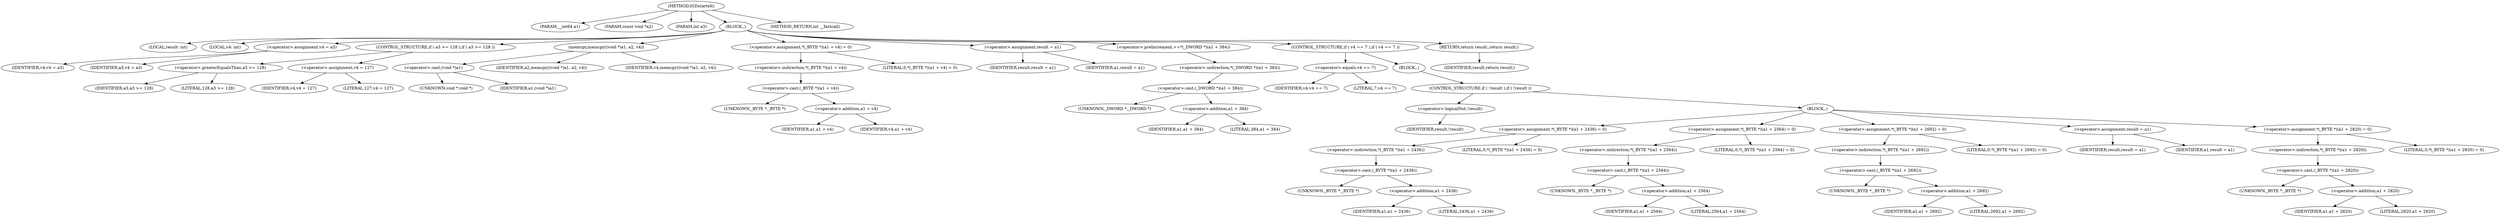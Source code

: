 digraph IGDstartelt {  
"1000103" [label = "(METHOD,IGDstartelt)" ]
"1000104" [label = "(PARAM,__int64 a1)" ]
"1000105" [label = "(PARAM,const void *a2)" ]
"1000106" [label = "(PARAM,int a3)" ]
"1000107" [label = "(BLOCK,,)" ]
"1000108" [label = "(LOCAL,result: int)" ]
"1000109" [label = "(LOCAL,v4: int)" ]
"1000110" [label = "(<operator>.assignment,v4 = a3)" ]
"1000111" [label = "(IDENTIFIER,v4,v4 = a3)" ]
"1000112" [label = "(IDENTIFIER,a3,v4 = a3)" ]
"1000113" [label = "(CONTROL_STRUCTURE,if ( a3 >= 128 ),if ( a3 >= 128 ))" ]
"1000114" [label = "(<operator>.greaterEqualsThan,a3 >= 128)" ]
"1000115" [label = "(IDENTIFIER,a3,a3 >= 128)" ]
"1000116" [label = "(LITERAL,128,a3 >= 128)" ]
"1000117" [label = "(<operator>.assignment,v4 = 127)" ]
"1000118" [label = "(IDENTIFIER,v4,v4 = 127)" ]
"1000119" [label = "(LITERAL,127,v4 = 127)" ]
"1000120" [label = "(memcpy,memcpy((void *)a1, a2, v4))" ]
"1000121" [label = "(<operator>.cast,(void *)a1)" ]
"1000122" [label = "(UNKNOWN,void *,void *)" ]
"1000123" [label = "(IDENTIFIER,a1,(void *)a1)" ]
"1000124" [label = "(IDENTIFIER,a2,memcpy((void *)a1, a2, v4))" ]
"1000125" [label = "(IDENTIFIER,v4,memcpy((void *)a1, a2, v4))" ]
"1000126" [label = "(<operator>.assignment,*(_BYTE *)(a1 + v4) = 0)" ]
"1000127" [label = "(<operator>.indirection,*(_BYTE *)(a1 + v4))" ]
"1000128" [label = "(<operator>.cast,(_BYTE *)(a1 + v4))" ]
"1000129" [label = "(UNKNOWN,_BYTE *,_BYTE *)" ]
"1000130" [label = "(<operator>.addition,a1 + v4)" ]
"1000131" [label = "(IDENTIFIER,a1,a1 + v4)" ]
"1000132" [label = "(IDENTIFIER,v4,a1 + v4)" ]
"1000133" [label = "(LITERAL,0,*(_BYTE *)(a1 + v4) = 0)" ]
"1000134" [label = "(<operator>.assignment,result = a1)" ]
"1000135" [label = "(IDENTIFIER,result,result = a1)" ]
"1000136" [label = "(IDENTIFIER,a1,result = a1)" ]
"1000137" [label = "(<operator>.preIncrement,++*(_DWORD *)(a1 + 384))" ]
"1000138" [label = "(<operator>.indirection,*(_DWORD *)(a1 + 384))" ]
"1000139" [label = "(<operator>.cast,(_DWORD *)(a1 + 384))" ]
"1000140" [label = "(UNKNOWN,_DWORD *,_DWORD *)" ]
"1000141" [label = "(<operator>.addition,a1 + 384)" ]
"1000142" [label = "(IDENTIFIER,a1,a1 + 384)" ]
"1000143" [label = "(LITERAL,384,a1 + 384)" ]
"1000144" [label = "(CONTROL_STRUCTURE,if ( v4 == 7 ),if ( v4 == 7 ))" ]
"1000145" [label = "(<operator>.equals,v4 == 7)" ]
"1000146" [label = "(IDENTIFIER,v4,v4 == 7)" ]
"1000147" [label = "(LITERAL,7,v4 == 7)" ]
"1000148" [label = "(BLOCK,,)" ]
"1000149" [label = "(CONTROL_STRUCTURE,if ( !result ),if ( !result ))" ]
"1000150" [label = "(<operator>.logicalNot,!result)" ]
"1000151" [label = "(IDENTIFIER,result,!result)" ]
"1000152" [label = "(BLOCK,,)" ]
"1000153" [label = "(<operator>.assignment,*(_BYTE *)(a1 + 2436) = 0)" ]
"1000154" [label = "(<operator>.indirection,*(_BYTE *)(a1 + 2436))" ]
"1000155" [label = "(<operator>.cast,(_BYTE *)(a1 + 2436))" ]
"1000156" [label = "(UNKNOWN,_BYTE *,_BYTE *)" ]
"1000157" [label = "(<operator>.addition,a1 + 2436)" ]
"1000158" [label = "(IDENTIFIER,a1,a1 + 2436)" ]
"1000159" [label = "(LITERAL,2436,a1 + 2436)" ]
"1000160" [label = "(LITERAL,0,*(_BYTE *)(a1 + 2436) = 0)" ]
"1000161" [label = "(<operator>.assignment,*(_BYTE *)(a1 + 2564) = 0)" ]
"1000162" [label = "(<operator>.indirection,*(_BYTE *)(a1 + 2564))" ]
"1000163" [label = "(<operator>.cast,(_BYTE *)(a1 + 2564))" ]
"1000164" [label = "(UNKNOWN,_BYTE *,_BYTE *)" ]
"1000165" [label = "(<operator>.addition,a1 + 2564)" ]
"1000166" [label = "(IDENTIFIER,a1,a1 + 2564)" ]
"1000167" [label = "(LITERAL,2564,a1 + 2564)" ]
"1000168" [label = "(LITERAL,0,*(_BYTE *)(a1 + 2564) = 0)" ]
"1000169" [label = "(<operator>.assignment,*(_BYTE *)(a1 + 2692) = 0)" ]
"1000170" [label = "(<operator>.indirection,*(_BYTE *)(a1 + 2692))" ]
"1000171" [label = "(<operator>.cast,(_BYTE *)(a1 + 2692))" ]
"1000172" [label = "(UNKNOWN,_BYTE *,_BYTE *)" ]
"1000173" [label = "(<operator>.addition,a1 + 2692)" ]
"1000174" [label = "(IDENTIFIER,a1,a1 + 2692)" ]
"1000175" [label = "(LITERAL,2692,a1 + 2692)" ]
"1000176" [label = "(LITERAL,0,*(_BYTE *)(a1 + 2692) = 0)" ]
"1000177" [label = "(<operator>.assignment,result = a1)" ]
"1000178" [label = "(IDENTIFIER,result,result = a1)" ]
"1000179" [label = "(IDENTIFIER,a1,result = a1)" ]
"1000180" [label = "(<operator>.assignment,*(_BYTE *)(a1 + 2820) = 0)" ]
"1000181" [label = "(<operator>.indirection,*(_BYTE *)(a1 + 2820))" ]
"1000182" [label = "(<operator>.cast,(_BYTE *)(a1 + 2820))" ]
"1000183" [label = "(UNKNOWN,_BYTE *,_BYTE *)" ]
"1000184" [label = "(<operator>.addition,a1 + 2820)" ]
"1000185" [label = "(IDENTIFIER,a1,a1 + 2820)" ]
"1000186" [label = "(LITERAL,2820,a1 + 2820)" ]
"1000187" [label = "(LITERAL,0,*(_BYTE *)(a1 + 2820) = 0)" ]
"1000188" [label = "(RETURN,return result;,return result;)" ]
"1000189" [label = "(IDENTIFIER,result,return result;)" ]
"1000190" [label = "(METHOD_RETURN,int __fastcall)" ]
  "1000103" -> "1000104" 
  "1000103" -> "1000105" 
  "1000103" -> "1000106" 
  "1000103" -> "1000107" 
  "1000103" -> "1000190" 
  "1000107" -> "1000108" 
  "1000107" -> "1000109" 
  "1000107" -> "1000110" 
  "1000107" -> "1000113" 
  "1000107" -> "1000120" 
  "1000107" -> "1000126" 
  "1000107" -> "1000134" 
  "1000107" -> "1000137" 
  "1000107" -> "1000144" 
  "1000107" -> "1000188" 
  "1000110" -> "1000111" 
  "1000110" -> "1000112" 
  "1000113" -> "1000114" 
  "1000113" -> "1000117" 
  "1000114" -> "1000115" 
  "1000114" -> "1000116" 
  "1000117" -> "1000118" 
  "1000117" -> "1000119" 
  "1000120" -> "1000121" 
  "1000120" -> "1000124" 
  "1000120" -> "1000125" 
  "1000121" -> "1000122" 
  "1000121" -> "1000123" 
  "1000126" -> "1000127" 
  "1000126" -> "1000133" 
  "1000127" -> "1000128" 
  "1000128" -> "1000129" 
  "1000128" -> "1000130" 
  "1000130" -> "1000131" 
  "1000130" -> "1000132" 
  "1000134" -> "1000135" 
  "1000134" -> "1000136" 
  "1000137" -> "1000138" 
  "1000138" -> "1000139" 
  "1000139" -> "1000140" 
  "1000139" -> "1000141" 
  "1000141" -> "1000142" 
  "1000141" -> "1000143" 
  "1000144" -> "1000145" 
  "1000144" -> "1000148" 
  "1000145" -> "1000146" 
  "1000145" -> "1000147" 
  "1000148" -> "1000149" 
  "1000149" -> "1000150" 
  "1000149" -> "1000152" 
  "1000150" -> "1000151" 
  "1000152" -> "1000153" 
  "1000152" -> "1000161" 
  "1000152" -> "1000169" 
  "1000152" -> "1000177" 
  "1000152" -> "1000180" 
  "1000153" -> "1000154" 
  "1000153" -> "1000160" 
  "1000154" -> "1000155" 
  "1000155" -> "1000156" 
  "1000155" -> "1000157" 
  "1000157" -> "1000158" 
  "1000157" -> "1000159" 
  "1000161" -> "1000162" 
  "1000161" -> "1000168" 
  "1000162" -> "1000163" 
  "1000163" -> "1000164" 
  "1000163" -> "1000165" 
  "1000165" -> "1000166" 
  "1000165" -> "1000167" 
  "1000169" -> "1000170" 
  "1000169" -> "1000176" 
  "1000170" -> "1000171" 
  "1000171" -> "1000172" 
  "1000171" -> "1000173" 
  "1000173" -> "1000174" 
  "1000173" -> "1000175" 
  "1000177" -> "1000178" 
  "1000177" -> "1000179" 
  "1000180" -> "1000181" 
  "1000180" -> "1000187" 
  "1000181" -> "1000182" 
  "1000182" -> "1000183" 
  "1000182" -> "1000184" 
  "1000184" -> "1000185" 
  "1000184" -> "1000186" 
  "1000188" -> "1000189" 
}

